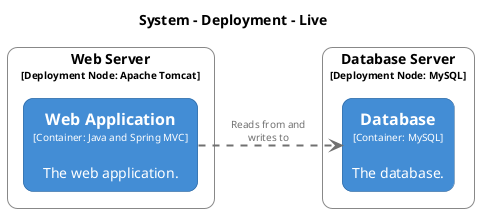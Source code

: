 @startuml
set separator none
title System - Deployment - Live

left to right direction

skinparam {
  arrowFontSize 10
  defaultTextAlignment center
  wrapWidth 200
  maxMessageSize 100
}

hide stereotype

skinparam rectangle<<Live.DatabaseServer.Database_1>> {
  BackgroundColor #438dd5
  FontColor #ffffff
  BorderColor #2e6295
  roundCorner 20
  shadowing false
}
skinparam rectangle<<Live.DatabaseServer>> {
  BackgroundColor #ffffff
  FontColor #000000
  BorderColor #888888
  roundCorner 20
  shadowing false
}
skinparam rectangle<<Live.WebServer.WebApplication_1>> {
  BackgroundColor #438dd5
  FontColor #ffffff
  BorderColor #2e6295
  roundCorner 20
  shadowing false
}
skinparam rectangle<<Live.WebServer>> {
  BackgroundColor #ffffff
  FontColor #000000
  BorderColor #888888
  roundCorner 20
  shadowing false
}

rectangle "Web Server\n<size:10>[Deployment Node: Apache Tomcat]</size>" <<Live.WebServer>> as Live.WebServer {
  rectangle "==Web Application\n<size:10>[Container: Java and Spring MVC]</size>\n\nThe web application." <<Live.WebServer.WebApplication_1>> as Live.WebServer.WebApplication_1
}

rectangle "Database Server\n<size:10>[Deployment Node: MySQL]</size>" <<Live.DatabaseServer>> as Live.DatabaseServer {
  rectangle "==Database\n<size:10>[Container: MySQL]</size>\n\nThe database." <<Live.DatabaseServer.Database_1>> as Live.DatabaseServer.Database_1
}

Live.WebServer.WebApplication_1 .[#707070,thickness=2].> Live.DatabaseServer.Database_1 : "<color:#707070>Reads from and writes to"
@enduml